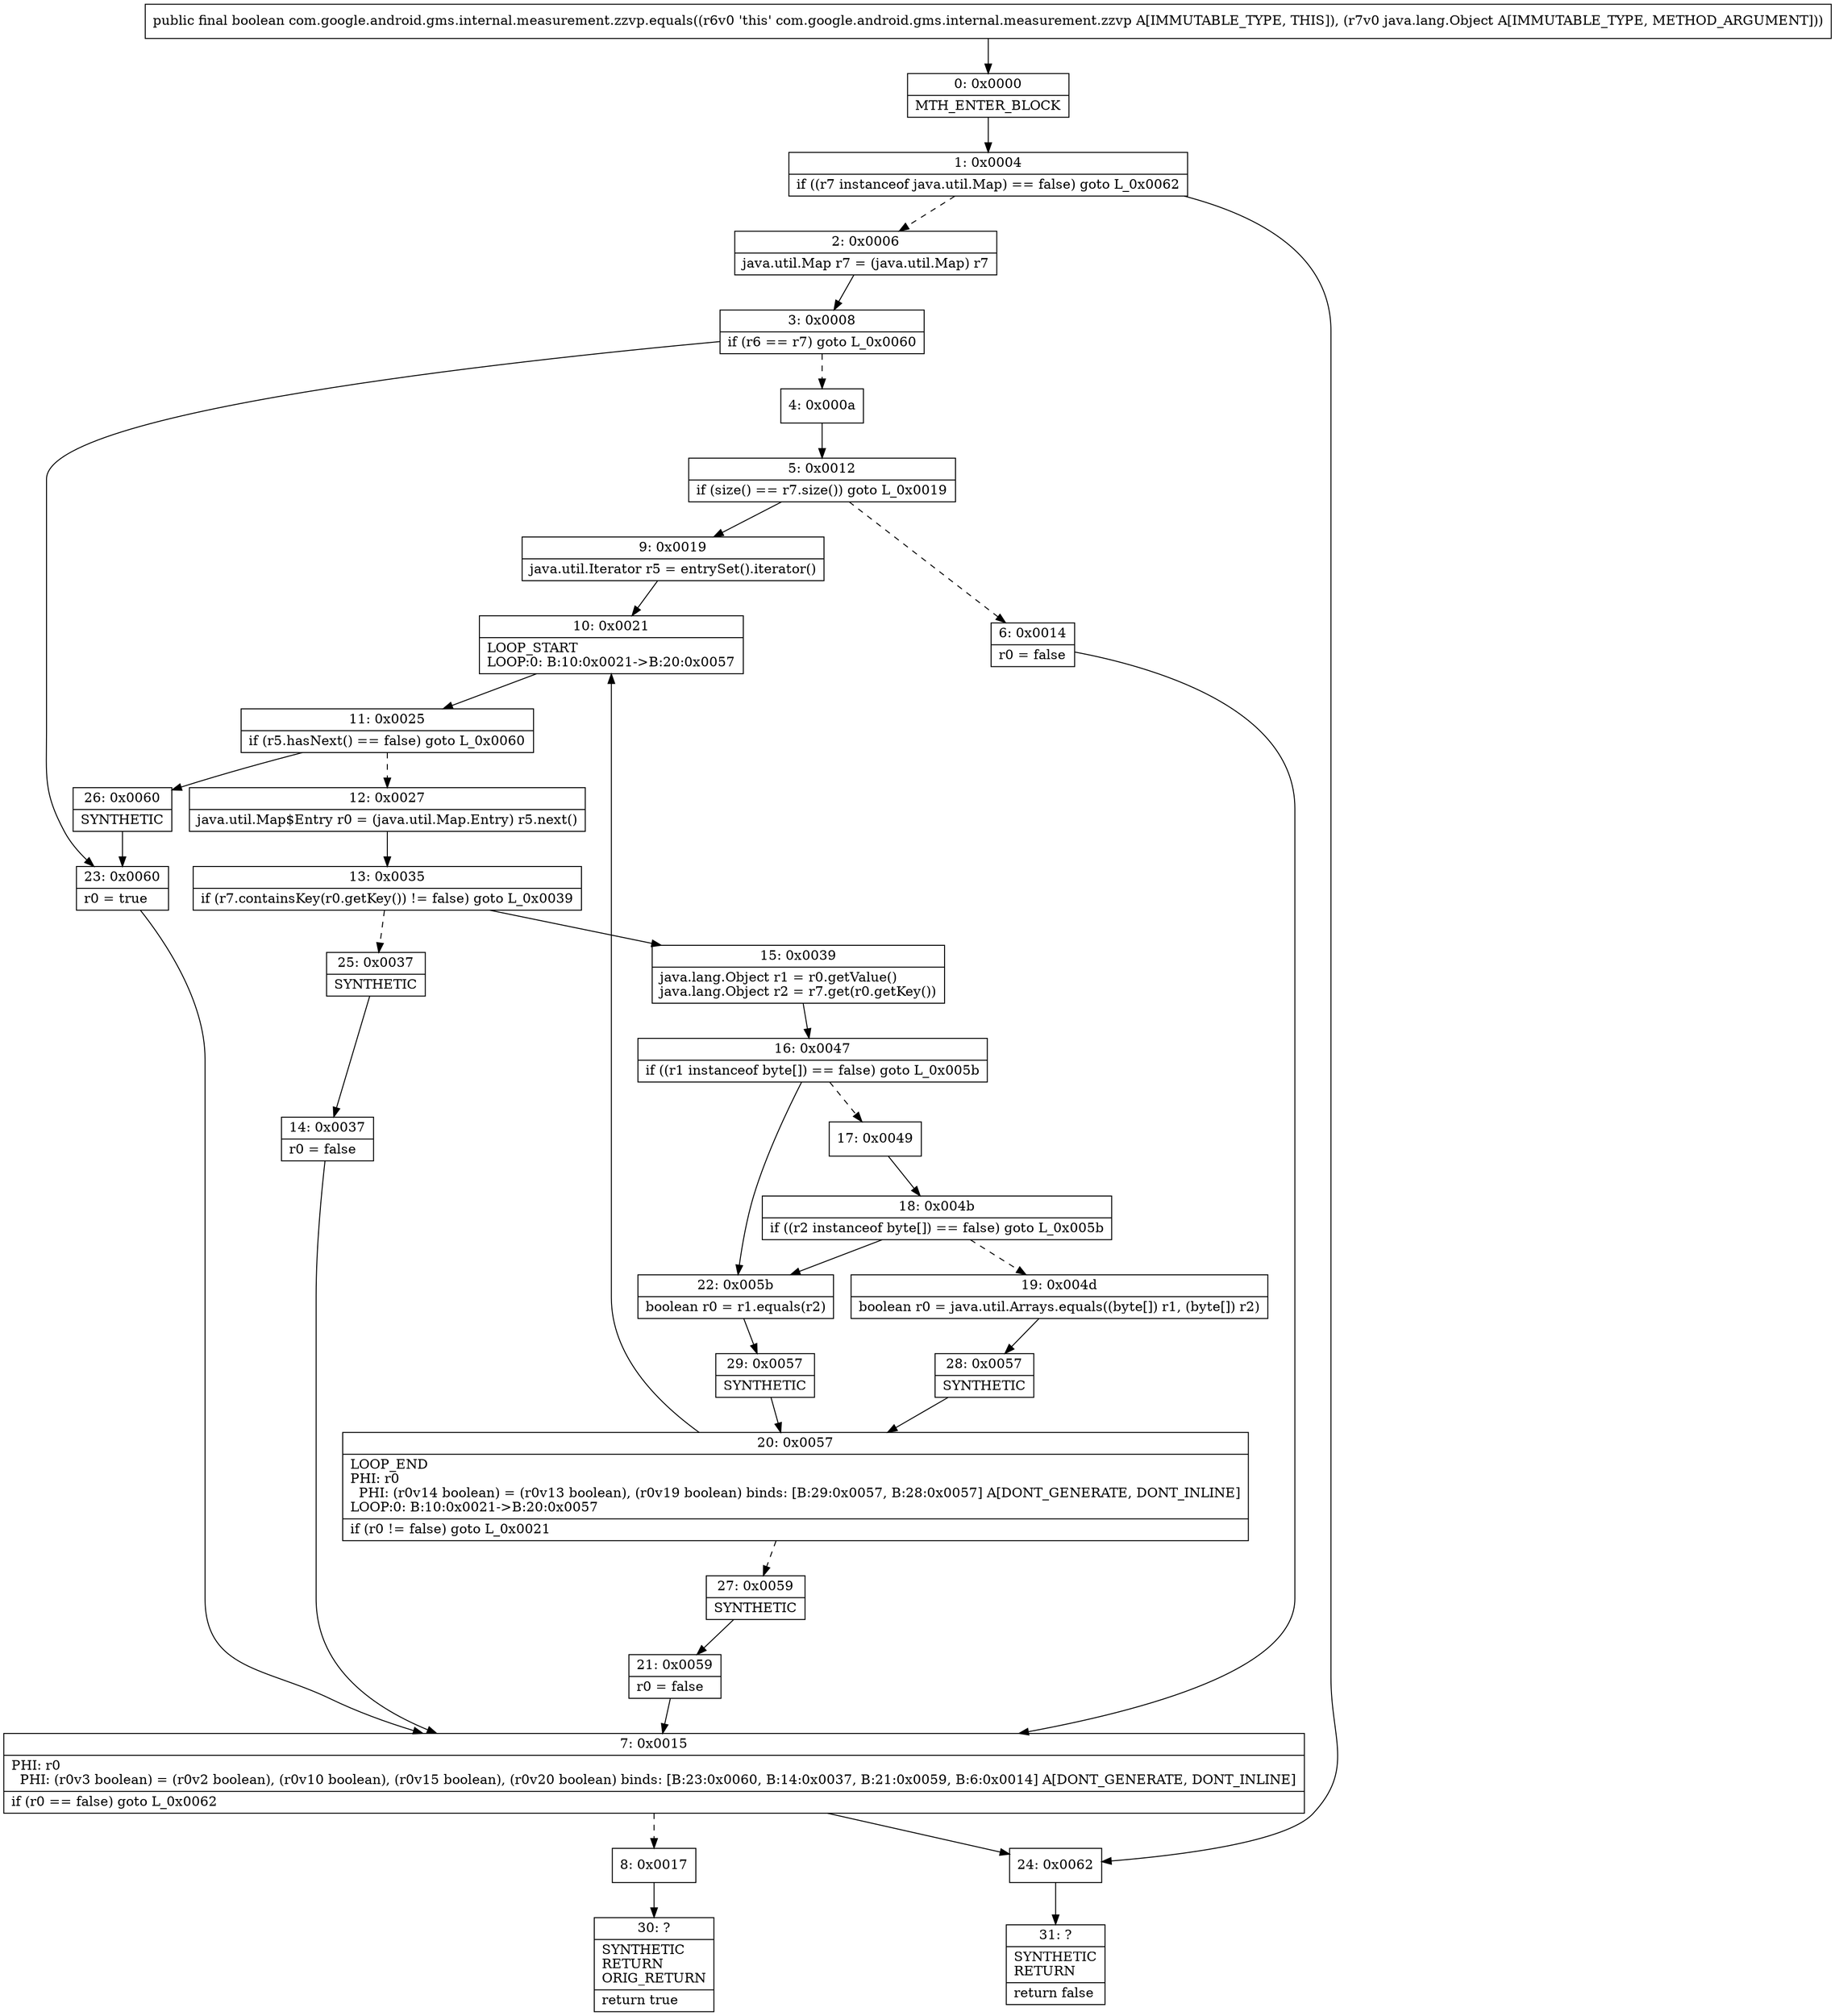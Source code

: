 digraph "CFG forcom.google.android.gms.internal.measurement.zzvp.equals(Ljava\/lang\/Object;)Z" {
Node_0 [shape=record,label="{0\:\ 0x0000|MTH_ENTER_BLOCK\l}"];
Node_1 [shape=record,label="{1\:\ 0x0004|if ((r7 instanceof java.util.Map) == false) goto L_0x0062\l}"];
Node_2 [shape=record,label="{2\:\ 0x0006|java.util.Map r7 = (java.util.Map) r7\l}"];
Node_3 [shape=record,label="{3\:\ 0x0008|if (r6 == r7) goto L_0x0060\l}"];
Node_4 [shape=record,label="{4\:\ 0x000a}"];
Node_5 [shape=record,label="{5\:\ 0x0012|if (size() == r7.size()) goto L_0x0019\l}"];
Node_6 [shape=record,label="{6\:\ 0x0014|r0 = false\l}"];
Node_7 [shape=record,label="{7\:\ 0x0015|PHI: r0 \l  PHI: (r0v3 boolean) = (r0v2 boolean), (r0v10 boolean), (r0v15 boolean), (r0v20 boolean) binds: [B:23:0x0060, B:14:0x0037, B:21:0x0059, B:6:0x0014] A[DONT_GENERATE, DONT_INLINE]\l|if (r0 == false) goto L_0x0062\l}"];
Node_8 [shape=record,label="{8\:\ 0x0017}"];
Node_9 [shape=record,label="{9\:\ 0x0019|java.util.Iterator r5 = entrySet().iterator()\l}"];
Node_10 [shape=record,label="{10\:\ 0x0021|LOOP_START\lLOOP:0: B:10:0x0021\-\>B:20:0x0057\l}"];
Node_11 [shape=record,label="{11\:\ 0x0025|if (r5.hasNext() == false) goto L_0x0060\l}"];
Node_12 [shape=record,label="{12\:\ 0x0027|java.util.Map$Entry r0 = (java.util.Map.Entry) r5.next()\l}"];
Node_13 [shape=record,label="{13\:\ 0x0035|if (r7.containsKey(r0.getKey()) != false) goto L_0x0039\l}"];
Node_14 [shape=record,label="{14\:\ 0x0037|r0 = false\l}"];
Node_15 [shape=record,label="{15\:\ 0x0039|java.lang.Object r1 = r0.getValue()\ljava.lang.Object r2 = r7.get(r0.getKey())\l}"];
Node_16 [shape=record,label="{16\:\ 0x0047|if ((r1 instanceof byte[]) == false) goto L_0x005b\l}"];
Node_17 [shape=record,label="{17\:\ 0x0049}"];
Node_18 [shape=record,label="{18\:\ 0x004b|if ((r2 instanceof byte[]) == false) goto L_0x005b\l}"];
Node_19 [shape=record,label="{19\:\ 0x004d|boolean r0 = java.util.Arrays.equals((byte[]) r1, (byte[]) r2)\l}"];
Node_20 [shape=record,label="{20\:\ 0x0057|LOOP_END\lPHI: r0 \l  PHI: (r0v14 boolean) = (r0v13 boolean), (r0v19 boolean) binds: [B:29:0x0057, B:28:0x0057] A[DONT_GENERATE, DONT_INLINE]\lLOOP:0: B:10:0x0021\-\>B:20:0x0057\l|if (r0 != false) goto L_0x0021\l}"];
Node_21 [shape=record,label="{21\:\ 0x0059|r0 = false\l}"];
Node_22 [shape=record,label="{22\:\ 0x005b|boolean r0 = r1.equals(r2)\l}"];
Node_23 [shape=record,label="{23\:\ 0x0060|r0 = true\l}"];
Node_24 [shape=record,label="{24\:\ 0x0062}"];
Node_25 [shape=record,label="{25\:\ 0x0037|SYNTHETIC\l}"];
Node_26 [shape=record,label="{26\:\ 0x0060|SYNTHETIC\l}"];
Node_27 [shape=record,label="{27\:\ 0x0059|SYNTHETIC\l}"];
Node_28 [shape=record,label="{28\:\ 0x0057|SYNTHETIC\l}"];
Node_29 [shape=record,label="{29\:\ 0x0057|SYNTHETIC\l}"];
Node_30 [shape=record,label="{30\:\ ?|SYNTHETIC\lRETURN\lORIG_RETURN\l|return true\l}"];
Node_31 [shape=record,label="{31\:\ ?|SYNTHETIC\lRETURN\l|return false\l}"];
MethodNode[shape=record,label="{public final boolean com.google.android.gms.internal.measurement.zzvp.equals((r6v0 'this' com.google.android.gms.internal.measurement.zzvp A[IMMUTABLE_TYPE, THIS]), (r7v0 java.lang.Object A[IMMUTABLE_TYPE, METHOD_ARGUMENT])) }"];
MethodNode -> Node_0;
Node_0 -> Node_1;
Node_1 -> Node_2[style=dashed];
Node_1 -> Node_24;
Node_2 -> Node_3;
Node_3 -> Node_4[style=dashed];
Node_3 -> Node_23;
Node_4 -> Node_5;
Node_5 -> Node_6[style=dashed];
Node_5 -> Node_9;
Node_6 -> Node_7;
Node_7 -> Node_8[style=dashed];
Node_7 -> Node_24;
Node_8 -> Node_30;
Node_9 -> Node_10;
Node_10 -> Node_11;
Node_11 -> Node_12[style=dashed];
Node_11 -> Node_26;
Node_12 -> Node_13;
Node_13 -> Node_15;
Node_13 -> Node_25[style=dashed];
Node_14 -> Node_7;
Node_15 -> Node_16;
Node_16 -> Node_17[style=dashed];
Node_16 -> Node_22;
Node_17 -> Node_18;
Node_18 -> Node_19[style=dashed];
Node_18 -> Node_22;
Node_19 -> Node_28;
Node_20 -> Node_10;
Node_20 -> Node_27[style=dashed];
Node_21 -> Node_7;
Node_22 -> Node_29;
Node_23 -> Node_7;
Node_24 -> Node_31;
Node_25 -> Node_14;
Node_26 -> Node_23;
Node_27 -> Node_21;
Node_28 -> Node_20;
Node_29 -> Node_20;
}

